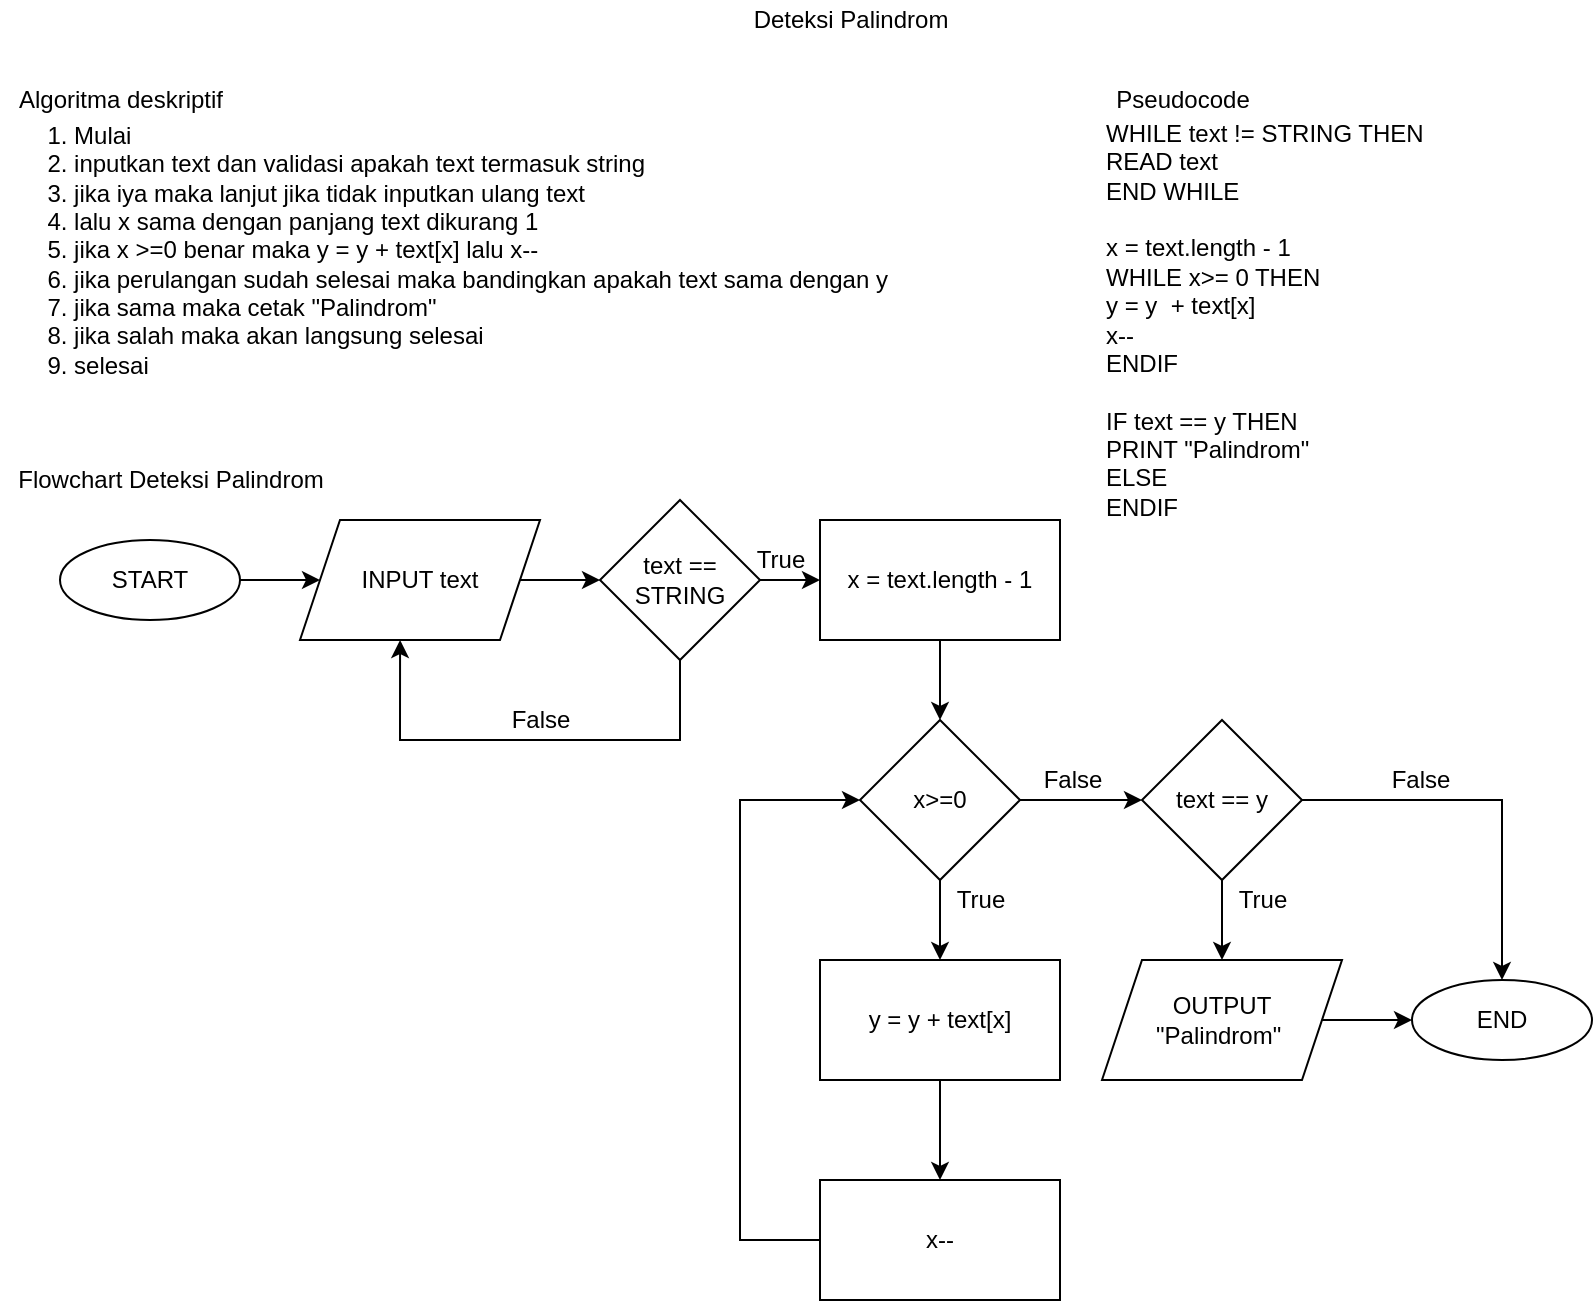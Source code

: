 <mxfile version="16.2.7" type="device"><diagram id="d62xgJZ-C2Ez-6CvmW23" name="Page-1"><mxGraphModel dx="868" dy="488" grid="1" gridSize="10" guides="1" tooltips="1" connect="1" arrows="1" fold="1" page="1" pageScale="1" pageWidth="850" pageHeight="1100" math="0" shadow="0"><root><mxCell id="0"/><mxCell id="1" parent="0"/><mxCell id="RDqKDAItrpzbWVMKoQsp-1" value="Deteksi Palindrom&lt;br&gt;" style="text;html=1;align=center;verticalAlign=middle;resizable=0;points=[];autosize=1;strokeColor=none;fillColor=none;" parent="1" vertex="1"><mxGeometry x="370" y="10" width="110" height="20" as="geometry"/></mxCell><mxCell id="RDqKDAItrpzbWVMKoQsp-6" value="Algoritma deskriptif" style="text;html=1;align=center;verticalAlign=middle;resizable=0;points=[];autosize=1;strokeColor=none;fillColor=none;" parent="1" vertex="1"><mxGeometry y="50" width="120" height="20" as="geometry"/></mxCell><mxCell id="RDqKDAItrpzbWVMKoQsp-7" value="&lt;div style=&quot;text-align: left&quot;&gt;&lt;span&gt;1. Mulai&lt;/span&gt;&lt;/div&gt;&lt;div style=&quot;text-align: left&quot;&gt;&lt;span&gt;2. inputkan text dan validasi apakah text termasuk string&lt;/span&gt;&lt;/div&gt;&lt;div style=&quot;text-align: left&quot;&gt;&lt;span&gt;3. jika iya maka lanjut jika tidak inputkan ulang text&lt;/span&gt;&lt;/div&gt;&lt;div style=&quot;text-align: left&quot;&gt;&lt;span&gt;4. lalu x sama dengan panjang text dikurang 1&lt;/span&gt;&lt;/div&gt;&lt;div style=&quot;text-align: left&quot;&gt;&lt;span&gt;5. jika x &amp;gt;=0 benar maka y = y + text[x] lalu x--&lt;/span&gt;&lt;/div&gt;&lt;div style=&quot;text-align: left&quot;&gt;&lt;span&gt;6. jika perulangan sudah selesai maka bandingkan apakah text sama dengan y&amp;nbsp;&lt;/span&gt;&lt;/div&gt;&lt;div style=&quot;text-align: left&quot;&gt;7. jika sama maka cetak &quot;Palindrom&quot;&lt;/div&gt;&lt;div style=&quot;text-align: left&quot;&gt;8. jika salah maka akan langsung selesai&lt;/div&gt;&lt;div style=&quot;text-align: left&quot;&gt;9. selesai&lt;/div&gt;" style="text;html=1;align=center;verticalAlign=middle;resizable=0;points=[];autosize=1;strokeColor=none;fillColor=none;" parent="1" vertex="1"><mxGeometry x="15" y="70" width="440" height="130" as="geometry"/></mxCell><mxCell id="RDqKDAItrpzbWVMKoQsp-8" value="Pseudocode" style="text;html=1;align=center;verticalAlign=middle;resizable=0;points=[];autosize=1;strokeColor=none;fillColor=none;" parent="1" vertex="1"><mxGeometry x="551" y="50" width="80" height="20" as="geometry"/></mxCell><mxCell id="RDqKDAItrpzbWVMKoQsp-9" value="WHILE text != STRING THEN&amp;nbsp;&lt;br&gt;READ text&lt;br&gt;END WHILE&lt;br&gt;&lt;br&gt;x = text.length - 1&lt;br&gt;WHILE x&amp;gt;= 0 THEN&lt;br&gt;y = y&amp;nbsp; + text[x]&lt;br&gt;x--&lt;br&gt;ENDIF&lt;br&gt;&lt;br&gt;IF text == y THEN&lt;br&gt;PRINT &quot;Palindrom&quot;&lt;br&gt;ELSE&lt;br&gt;ENDIF" style="text;html=1;align=left;verticalAlign=middle;resizable=0;points=[];autosize=1;strokeColor=none;fillColor=none;" parent="1" vertex="1"><mxGeometry x="551" y="70" width="180" height="200" as="geometry"/></mxCell><mxCell id="RDqKDAItrpzbWVMKoQsp-13" style="edgeStyle=orthogonalEdgeStyle;rounded=0;orthogonalLoop=1;jettySize=auto;html=1;exitX=1;exitY=0.5;exitDx=0;exitDy=0;entryX=0;entryY=0.5;entryDx=0;entryDy=0;" parent="1" source="RDqKDAItrpzbWVMKoQsp-10" target="RDqKDAItrpzbWVMKoQsp-12" edge="1"><mxGeometry relative="1" as="geometry"/></mxCell><mxCell id="RDqKDAItrpzbWVMKoQsp-10" value="START" style="ellipse;whiteSpace=wrap;html=1;" parent="1" vertex="1"><mxGeometry x="30" y="280" width="90" height="40" as="geometry"/></mxCell><mxCell id="RDqKDAItrpzbWVMKoQsp-11" value="Flowchart Deteksi Palindrom" style="text;html=1;align=center;verticalAlign=middle;resizable=0;points=[];autosize=1;strokeColor=none;fillColor=none;" parent="1" vertex="1"><mxGeometry y="240" width="170" height="20" as="geometry"/></mxCell><mxCell id="elkgW47YgrarvwYgoCY1-3" style="edgeStyle=orthogonalEdgeStyle;rounded=0;orthogonalLoop=1;jettySize=auto;html=1;exitX=1;exitY=0.5;exitDx=0;exitDy=0;entryX=0;entryY=0.5;entryDx=0;entryDy=0;" parent="1" source="RDqKDAItrpzbWVMKoQsp-12" target="elkgW47YgrarvwYgoCY1-1" edge="1"><mxGeometry relative="1" as="geometry"/></mxCell><mxCell id="RDqKDAItrpzbWVMKoQsp-12" value="INPUT text" style="shape=parallelogram;perimeter=parallelogramPerimeter;whiteSpace=wrap;html=1;fixedSize=1;" parent="1" vertex="1"><mxGeometry x="150" y="270" width="120" height="60" as="geometry"/></mxCell><mxCell id="elkgW47YgrarvwYgoCY1-5" style="edgeStyle=orthogonalEdgeStyle;rounded=0;orthogonalLoop=1;jettySize=auto;html=1;exitX=1;exitY=0.5;exitDx=0;exitDy=0;entryX=0;entryY=0.5;entryDx=0;entryDy=0;" parent="1" source="elkgW47YgrarvwYgoCY1-1" target="elkgW47YgrarvwYgoCY1-4" edge="1"><mxGeometry relative="1" as="geometry"/></mxCell><mxCell id="elkgW47YgrarvwYgoCY1-6" style="edgeStyle=orthogonalEdgeStyle;rounded=0;orthogonalLoop=1;jettySize=auto;html=1;exitX=0.5;exitY=1;exitDx=0;exitDy=0;entryX=0.417;entryY=1;entryDx=0;entryDy=0;entryPerimeter=0;" parent="1" source="elkgW47YgrarvwYgoCY1-1" target="RDqKDAItrpzbWVMKoQsp-12" edge="1"><mxGeometry relative="1" as="geometry"><Array as="points"><mxPoint x="340" y="380"/><mxPoint x="200" y="380"/></Array></mxGeometry></mxCell><mxCell id="elkgW47YgrarvwYgoCY1-1" value="text == STRING" style="rhombus;whiteSpace=wrap;html=1;" parent="1" vertex="1"><mxGeometry x="300" y="260" width="80" height="80" as="geometry"/></mxCell><mxCell id="elkgW47YgrarvwYgoCY1-22" style="edgeStyle=orthogonalEdgeStyle;rounded=0;orthogonalLoop=1;jettySize=auto;html=1;exitX=0.5;exitY=1;exitDx=0;exitDy=0;entryX=0.5;entryY=0;entryDx=0;entryDy=0;" parent="1" source="elkgW47YgrarvwYgoCY1-4" target="elkgW47YgrarvwYgoCY1-9" edge="1"><mxGeometry relative="1" as="geometry"/></mxCell><mxCell id="elkgW47YgrarvwYgoCY1-4" value="x = text.length - 1" style="rounded=0;whiteSpace=wrap;html=1;" parent="1" vertex="1"><mxGeometry x="410" y="270" width="120" height="60" as="geometry"/></mxCell><mxCell id="elkgW47YgrarvwYgoCY1-7" value="True" style="text;html=1;align=center;verticalAlign=middle;resizable=0;points=[];autosize=1;strokeColor=none;fillColor=none;" parent="1" vertex="1"><mxGeometry x="370" y="280" width="40" height="20" as="geometry"/></mxCell><mxCell id="elkgW47YgrarvwYgoCY1-8" value="False" style="text;html=1;align=center;verticalAlign=middle;resizable=0;points=[];autosize=1;strokeColor=none;fillColor=none;" parent="1" vertex="1"><mxGeometry x="250" y="360" width="40" height="20" as="geometry"/></mxCell><mxCell id="elkgW47YgrarvwYgoCY1-23" style="edgeStyle=orthogonalEdgeStyle;rounded=0;orthogonalLoop=1;jettySize=auto;html=1;exitX=0.5;exitY=1;exitDx=0;exitDy=0;entryX=0.5;entryY=0;entryDx=0;entryDy=0;" parent="1" source="elkgW47YgrarvwYgoCY1-9" target="elkgW47YgrarvwYgoCY1-10" edge="1"><mxGeometry relative="1" as="geometry"/></mxCell><mxCell id="elkgW47YgrarvwYgoCY1-25" style="edgeStyle=orthogonalEdgeStyle;rounded=0;orthogonalLoop=1;jettySize=auto;html=1;exitX=1;exitY=0.5;exitDx=0;exitDy=0;entryX=0;entryY=0.5;entryDx=0;entryDy=0;" parent="1" source="elkgW47YgrarvwYgoCY1-9" target="elkgW47YgrarvwYgoCY1-15" edge="1"><mxGeometry relative="1" as="geometry"/></mxCell><mxCell id="elkgW47YgrarvwYgoCY1-9" value="x&amp;gt;=0" style="rhombus;whiteSpace=wrap;html=1;" parent="1" vertex="1"><mxGeometry x="430" y="370" width="80" height="80" as="geometry"/></mxCell><mxCell id="elkgW47YgrarvwYgoCY1-24" style="edgeStyle=orthogonalEdgeStyle;rounded=0;orthogonalLoop=1;jettySize=auto;html=1;exitX=0.5;exitY=1;exitDx=0;exitDy=0;entryX=0.5;entryY=0;entryDx=0;entryDy=0;" parent="1" source="elkgW47YgrarvwYgoCY1-10" target="elkgW47YgrarvwYgoCY1-11" edge="1"><mxGeometry relative="1" as="geometry"/></mxCell><mxCell id="elkgW47YgrarvwYgoCY1-10" value="y = y + text[x]" style="rounded=0;whiteSpace=wrap;html=1;" parent="1" vertex="1"><mxGeometry x="410" y="490" width="120" height="60" as="geometry"/></mxCell><mxCell id="elkgW47YgrarvwYgoCY1-26" style="edgeStyle=orthogonalEdgeStyle;rounded=0;orthogonalLoop=1;jettySize=auto;html=1;exitX=0;exitY=0.5;exitDx=0;exitDy=0;entryX=0;entryY=0.5;entryDx=0;entryDy=0;" parent="1" source="elkgW47YgrarvwYgoCY1-11" target="elkgW47YgrarvwYgoCY1-9" edge="1"><mxGeometry relative="1" as="geometry"><Array as="points"><mxPoint x="370" y="630"/><mxPoint x="370" y="410"/></Array></mxGeometry></mxCell><mxCell id="elkgW47YgrarvwYgoCY1-11" value="x--" style="rounded=0;whiteSpace=wrap;html=1;" parent="1" vertex="1"><mxGeometry x="410" y="600" width="120" height="60" as="geometry"/></mxCell><mxCell id="elkgW47YgrarvwYgoCY1-27" style="edgeStyle=orthogonalEdgeStyle;rounded=0;orthogonalLoop=1;jettySize=auto;html=1;exitX=0.5;exitY=1;exitDx=0;exitDy=0;entryX=0.5;entryY=0;entryDx=0;entryDy=0;" parent="1" source="elkgW47YgrarvwYgoCY1-15" target="elkgW47YgrarvwYgoCY1-16" edge="1"><mxGeometry relative="1" as="geometry"/></mxCell><mxCell id="elkgW47YgrarvwYgoCY1-30" style="edgeStyle=orthogonalEdgeStyle;rounded=0;orthogonalLoop=1;jettySize=auto;html=1;exitX=1;exitY=0.5;exitDx=0;exitDy=0;entryX=0.5;entryY=0;entryDx=0;entryDy=0;" parent="1" source="elkgW47YgrarvwYgoCY1-15" target="elkgW47YgrarvwYgoCY1-28" edge="1"><mxGeometry relative="1" as="geometry"/></mxCell><mxCell id="elkgW47YgrarvwYgoCY1-15" value="text == y" style="rhombus;whiteSpace=wrap;html=1;" parent="1" vertex="1"><mxGeometry x="571" y="370" width="80" height="80" as="geometry"/></mxCell><mxCell id="elkgW47YgrarvwYgoCY1-29" style="edgeStyle=orthogonalEdgeStyle;rounded=0;orthogonalLoop=1;jettySize=auto;html=1;exitX=1;exitY=0.5;exitDx=0;exitDy=0;" parent="1" source="elkgW47YgrarvwYgoCY1-16" target="elkgW47YgrarvwYgoCY1-28" edge="1"><mxGeometry relative="1" as="geometry"/></mxCell><mxCell id="elkgW47YgrarvwYgoCY1-16" value="OUTPUT &quot;Palindrom&quot;&amp;nbsp;" style="shape=parallelogram;perimeter=parallelogramPerimeter;whiteSpace=wrap;html=1;fixedSize=1;" parent="1" vertex="1"><mxGeometry x="551" y="490" width="120" height="60" as="geometry"/></mxCell><mxCell id="elkgW47YgrarvwYgoCY1-28" value="END" style="ellipse;whiteSpace=wrap;html=1;" parent="1" vertex="1"><mxGeometry x="706" y="500" width="90" height="40" as="geometry"/></mxCell><mxCell id="elkgW47YgrarvwYgoCY1-31" value="True" style="text;html=1;align=center;verticalAlign=middle;resizable=0;points=[];autosize=1;strokeColor=none;fillColor=none;" parent="1" vertex="1"><mxGeometry x="470" y="450" width="40" height="20" as="geometry"/></mxCell><mxCell id="elkgW47YgrarvwYgoCY1-32" value="False" style="text;html=1;align=center;verticalAlign=middle;resizable=0;points=[];autosize=1;strokeColor=none;fillColor=none;" parent="1" vertex="1"><mxGeometry x="516" y="390" width="40" height="20" as="geometry"/></mxCell><mxCell id="elkgW47YgrarvwYgoCY1-33" value="True" style="text;html=1;align=center;verticalAlign=middle;resizable=0;points=[];autosize=1;strokeColor=none;fillColor=none;" parent="1" vertex="1"><mxGeometry x="611" y="450" width="40" height="20" as="geometry"/></mxCell><mxCell id="elkgW47YgrarvwYgoCY1-34" value="False" style="text;html=1;align=center;verticalAlign=middle;resizable=0;points=[];autosize=1;strokeColor=none;fillColor=none;" parent="1" vertex="1"><mxGeometry x="690" y="390" width="40" height="20" as="geometry"/></mxCell></root></mxGraphModel></diagram></mxfile>